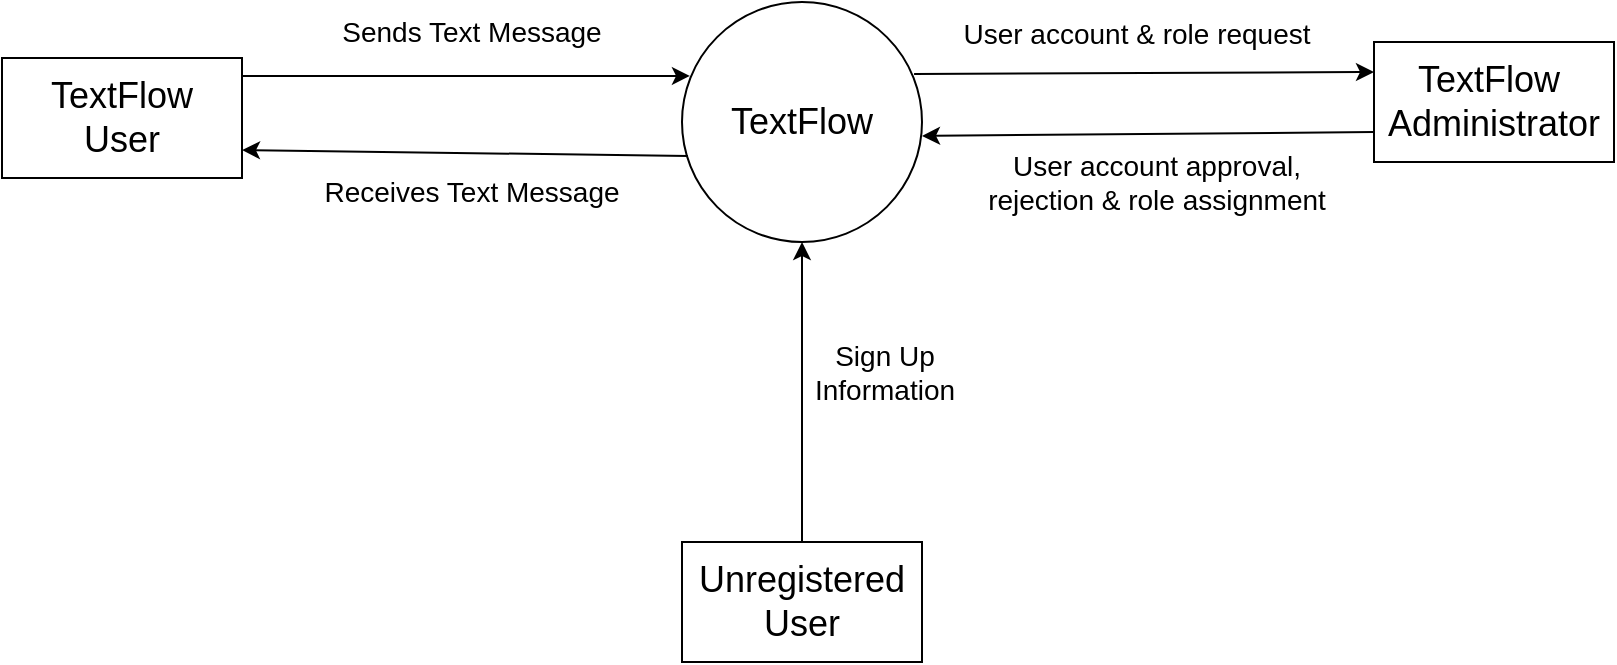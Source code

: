 <mxfile version="21.8.2" type="github">
  <diagram name="Page-1" id="SERtzEscXxNsJhAu1b_l">
    <mxGraphModel dx="1781" dy="539" grid="1" gridSize="10" guides="1" tooltips="1" connect="1" arrows="1" fold="1" page="1" pageScale="1" pageWidth="827" pageHeight="1169" math="0" shadow="0">
      <root>
        <mxCell id="0" />
        <mxCell id="1" parent="0" />
        <mxCell id="7J8Tws2iqcAvUXEvrFk1-11" value="" style="group" vertex="1" connectable="0" parent="1">
          <mxGeometry x="330" y="240" width="466" height="330" as="geometry" />
        </mxCell>
        <mxCell id="7J8Tws2iqcAvUXEvrFk1-1" value="&lt;font style=&quot;font-size: 18px;&quot;&gt;TextFlow&lt;/font&gt;" style="ellipse;whiteSpace=wrap;html=1;aspect=fixed;" vertex="1" parent="7J8Tws2iqcAvUXEvrFk1-11">
          <mxGeometry width="120" height="120" as="geometry" />
        </mxCell>
        <mxCell id="7J8Tws2iqcAvUXEvrFk1-2" value="&lt;font style=&quot;font-size: 18px;&quot;&gt;Unregistered &lt;br&gt;User&lt;/font&gt;" style="rounded=0;whiteSpace=wrap;html=1;" vertex="1" parent="7J8Tws2iqcAvUXEvrFk1-11">
          <mxGeometry y="270" width="120" height="60" as="geometry" />
        </mxCell>
        <mxCell id="7J8Tws2iqcAvUXEvrFk1-3" value="" style="endArrow=classic;html=1;rounded=0;entryX=0.5;entryY=1;entryDx=0;entryDy=0;exitX=0.5;exitY=0;exitDx=0;exitDy=0;" edge="1" parent="7J8Tws2iqcAvUXEvrFk1-11" source="7J8Tws2iqcAvUXEvrFk1-2" target="7J8Tws2iqcAvUXEvrFk1-1">
          <mxGeometry width="50" height="50" relative="1" as="geometry">
            <mxPoint x="96" y="200" as="sourcePoint" />
            <mxPoint x="146" y="150" as="targetPoint" />
          </mxGeometry>
        </mxCell>
        <mxCell id="7J8Tws2iqcAvUXEvrFk1-4" value="&lt;font style=&quot;font-size: 14px;&quot;&gt;Sign Up &lt;br&gt;Information&lt;/font&gt;" style="text;html=1;align=center;verticalAlign=middle;resizable=0;points=[];autosize=1;strokeColor=none;fillColor=none;" vertex="1" parent="7J8Tws2iqcAvUXEvrFk1-11">
          <mxGeometry x="56" y="160" width="90" height="50" as="geometry" />
        </mxCell>
        <mxCell id="7J8Tws2iqcAvUXEvrFk1-5" value="&lt;font style=&quot;font-size: 18px;&quot;&gt;TextFlow&amp;nbsp;&lt;br&gt;Administrator&lt;/font&gt;" style="rounded=0;whiteSpace=wrap;html=1;" vertex="1" parent="7J8Tws2iqcAvUXEvrFk1-11">
          <mxGeometry x="346" y="20" width="120" height="60" as="geometry" />
        </mxCell>
        <mxCell id="7J8Tws2iqcAvUXEvrFk1-6" value="" style="endArrow=classic;html=1;rounded=0;entryX=0;entryY=0.25;entryDx=0;entryDy=0;exitX=0.967;exitY=0.3;exitDx=0;exitDy=0;exitPerimeter=0;" edge="1" parent="7J8Tws2iqcAvUXEvrFk1-11" source="7J8Tws2iqcAvUXEvrFk1-1" target="7J8Tws2iqcAvUXEvrFk1-5">
          <mxGeometry width="50" height="50" relative="1" as="geometry">
            <mxPoint x="116" y="80" as="sourcePoint" />
            <mxPoint x="166" y="30" as="targetPoint" />
          </mxGeometry>
        </mxCell>
        <mxCell id="7J8Tws2iqcAvUXEvrFk1-7" value="&lt;span style=&quot;font-size: 14px;&quot;&gt;User account &amp;amp; role request&lt;/span&gt;" style="text;html=1;align=center;verticalAlign=middle;resizable=0;points=[];autosize=1;strokeColor=none;fillColor=none;" vertex="1" parent="7J8Tws2iqcAvUXEvrFk1-11">
          <mxGeometry x="127" y="1" width="200" height="30" as="geometry" />
        </mxCell>
        <mxCell id="7J8Tws2iqcAvUXEvrFk1-9" value="" style="endArrow=classic;html=1;rounded=0;exitX=0;exitY=0.75;exitDx=0;exitDy=0;entryX=1;entryY=0.558;entryDx=0;entryDy=0;entryPerimeter=0;" edge="1" parent="7J8Tws2iqcAvUXEvrFk1-11" source="7J8Tws2iqcAvUXEvrFk1-5" target="7J8Tws2iqcAvUXEvrFk1-1">
          <mxGeometry width="50" height="50" relative="1" as="geometry">
            <mxPoint x="96" y="70" as="sourcePoint" />
            <mxPoint x="146" y="20" as="targetPoint" />
          </mxGeometry>
        </mxCell>
        <mxCell id="7J8Tws2iqcAvUXEvrFk1-10" value="&lt;font style=&quot;font-size: 14px;&quot;&gt;User account approval, rejection &amp;amp; role assignment&lt;/font&gt;" style="text;html=1;strokeColor=none;fillColor=none;align=center;verticalAlign=middle;whiteSpace=wrap;rounded=0;" vertex="1" parent="7J8Tws2iqcAvUXEvrFk1-11">
          <mxGeometry x="145" y="75" width="185" height="30" as="geometry" />
        </mxCell>
        <mxCell id="7J8Tws2iqcAvUXEvrFk1-12" value="&lt;font style=&quot;font-size: 18px;&quot;&gt;TextFlow &lt;br&gt;User&lt;/font&gt;" style="rounded=0;whiteSpace=wrap;html=1;" vertex="1" parent="1">
          <mxGeometry x="-10" y="268" width="120" height="60" as="geometry" />
        </mxCell>
        <mxCell id="7J8Tws2iqcAvUXEvrFk1-14" value="" style="endArrow=classic;html=1;rounded=0;entryX=0.033;entryY=0.308;entryDx=0;entryDy=0;entryPerimeter=0;" edge="1" parent="1" target="7J8Tws2iqcAvUXEvrFk1-1">
          <mxGeometry width="50" height="50" relative="1" as="geometry">
            <mxPoint x="110" y="277" as="sourcePoint" />
            <mxPoint x="327" y="277.52" as="targetPoint" />
          </mxGeometry>
        </mxCell>
        <mxCell id="7J8Tws2iqcAvUXEvrFk1-15" value="&lt;font style=&quot;font-size: 14px;&quot;&gt;Sends Text Message&lt;/font&gt;" style="text;html=1;strokeColor=none;fillColor=none;align=center;verticalAlign=middle;whiteSpace=wrap;rounded=0;" vertex="1" parent="1">
          <mxGeometry x="150" y="240" width="150" height="30" as="geometry" />
        </mxCell>
        <mxCell id="7J8Tws2iqcAvUXEvrFk1-16" value="&lt;font style=&quot;font-size: 14px;&quot;&gt;Receives Text Message&lt;/font&gt;" style="text;html=1;strokeColor=none;fillColor=none;align=center;verticalAlign=middle;whiteSpace=wrap;rounded=0;" vertex="1" parent="1">
          <mxGeometry x="150" y="320" width="150" height="30" as="geometry" />
        </mxCell>
        <mxCell id="7J8Tws2iqcAvUXEvrFk1-18" value="" style="endArrow=classic;html=1;rounded=0;entryX=1;entryY=0.75;entryDx=0;entryDy=0;exitX=0.025;exitY=0.642;exitDx=0;exitDy=0;exitPerimeter=0;" edge="1" parent="1" source="7J8Tws2iqcAvUXEvrFk1-1">
          <mxGeometry width="50" height="50" relative="1" as="geometry">
            <mxPoint x="330" y="316.04" as="sourcePoint" />
            <mxPoint x="110" y="314" as="targetPoint" />
          </mxGeometry>
        </mxCell>
      </root>
    </mxGraphModel>
  </diagram>
</mxfile>
